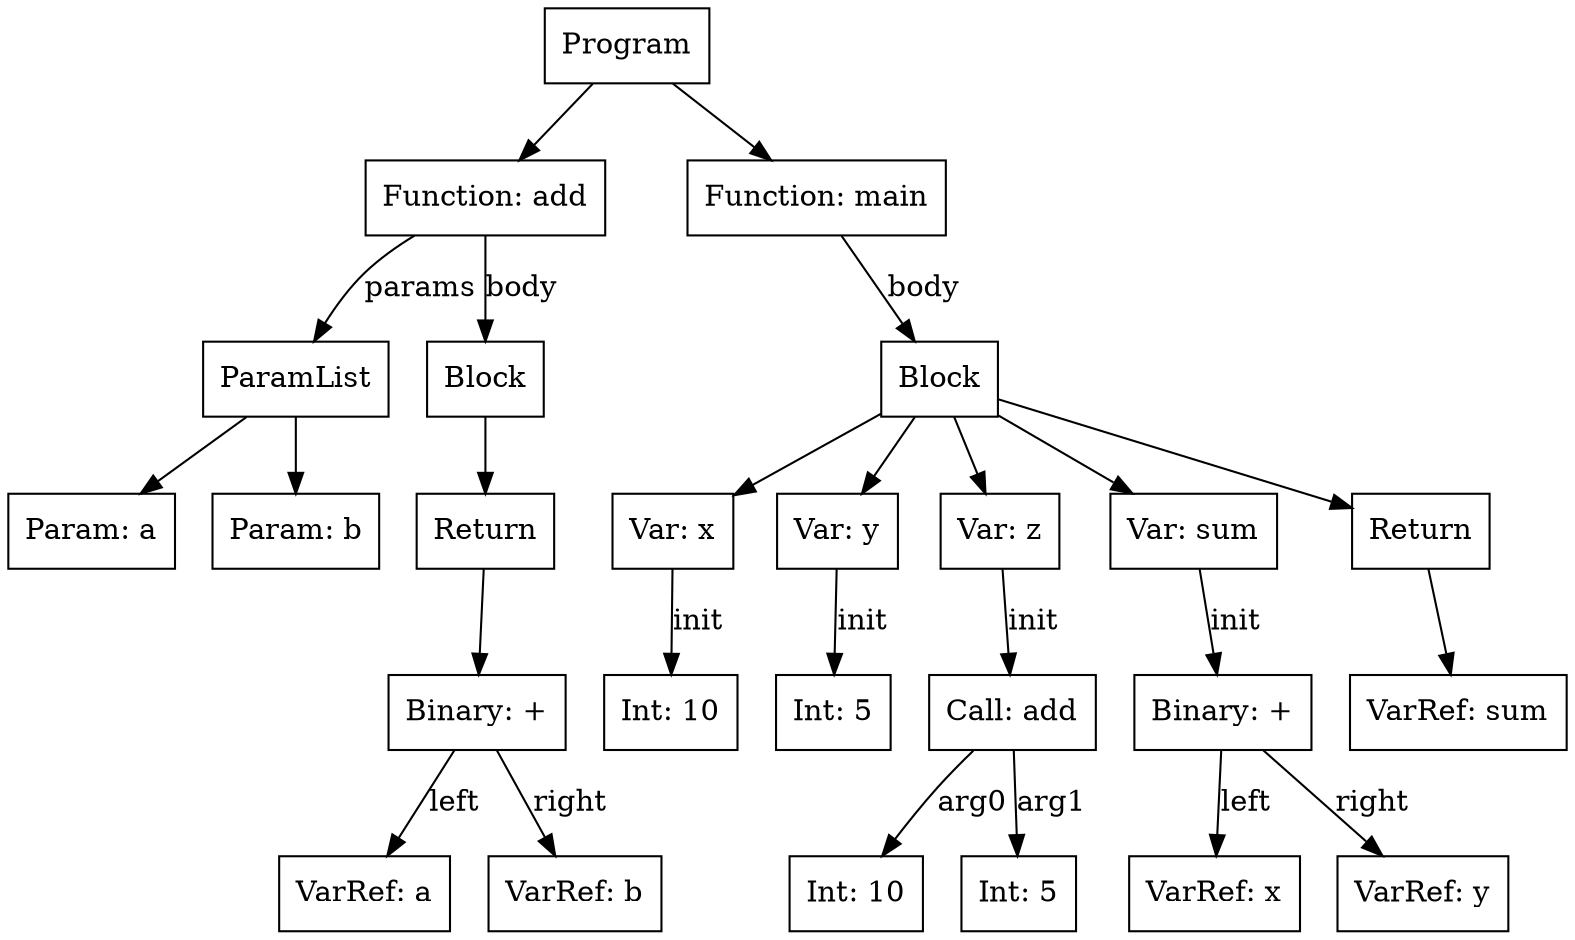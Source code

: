 digraph AST {
    node [shape=box];
    node0x59e391443600 [label="Program"];
    node0x59e391443600 -> node0x59e391442bc0;
    node0x59e391442bc0 [label="Function: add"];
    node0x59e391442bc0 -> node0x59e3914425e0 [label="params"];
    node0x59e3914425e0 [label="ParamList"];
    node0x59e3914425e0 -> node0x59e391442590;
    node0x59e391442590 [label="Param: a"];
    node0x59e3914425e0 -> node0x59e391442980;
    node0x59e391442980 [label="Param: b"];
    node0x59e391442bc0 -> node0x59e3914429d0 [label="body"];
    node0x59e3914429d0 [label="Block"];
    node0x59e3914429d0 -> node0x59e391442b50;
    node0x59e391442b50 [label="Return"];
    node0x59e391442b50 -> node0x59e391442b00;
    node0x59e391442b00 [label="Binary: +"];
    node0x59e391442b00 -> node0x59e391442a40 [label="left"];
    node0x59e391442b00 -> node0x59e391442ab0 [label="right"];
    node0x59e391442a40 [label="VarRef: a"];
    node0x59e391442ab0 [label="VarRef: b"];
    node0x59e391443600 -> node0x59e391443540;
    node0x59e391443540 [label="Function: main"];
    node0x59e391443540 -> node0x59e391442c30 [label="body"];
    node0x59e391442c30 [label="Block"];
    node0x59e391442c30 -> node0x59e391442cf0;
    node0x59e391442cf0 [label="Var: x"];
    node0x59e391442cf0 -> node0x59e391442ca0 [label="init"];
    node0x59e391442ca0 [label="Int: 10"];
    node0x59e391442c30 -> node0x59e391442dd0;
    node0x59e391442dd0 [label="Var: y"];
    node0x59e391442dd0 -> node0x59e391442d80 [label="init"];
    node0x59e391442d80 [label="Int: 5"];
    node0x59e391442c30 -> node0x59e391443280;
    node0x59e391443280 [label="Var: z"];
    node0x59e391443280 -> node0x59e391442f00 [label="init"];
    node0x59e391442f00 [label="Call: add"];
    node0x59e391442f00 -> node0x59e391442e60 [label="arg0"];
    node0x59e391442e60 [label="Int: 10"];
    node0x59e391442f00 -> node0x59e391442eb0 [label="arg1"];
    node0x59e391442eb0 [label="Int: 5"];
    node0x59e391442c30 -> node0x59e391443420;
    node0x59e391443420 [label="Var: sum"];
    node0x59e391443420 -> node0x59e3914433d0 [label="init"];
    node0x59e3914433d0 [label="Binary: +"];
    node0x59e3914433d0 -> node0x59e391443310 [label="left"];
    node0x59e3914433d0 -> node0x59e391443380 [label="right"];
    node0x59e391443310 [label="VarRef: x"];
    node0x59e391443380 [label="VarRef: y"];
    node0x59e391442c30 -> node0x59e3914434f0;
    node0x59e3914434f0 [label="Return"];
    node0x59e3914434f0 -> node0x59e3914434a0;
    node0x59e3914434a0 [label="VarRef: sum"];
}

